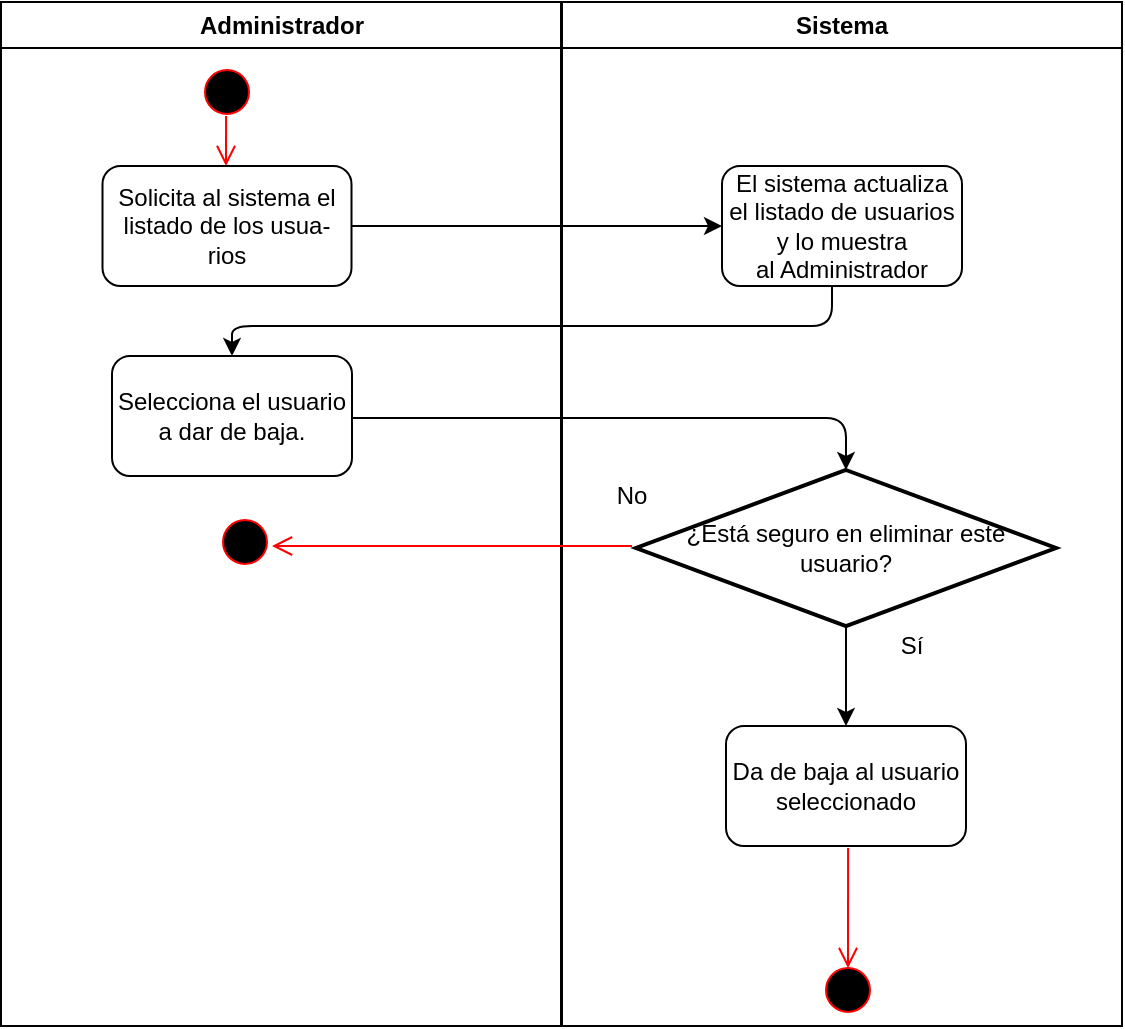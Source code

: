 <mxfile version="13.2.4" type="device" pages="2"><diagram name="Page-1" id="e7e014a7-5840-1c2e-5031-d8a46d1fe8dd"><mxGraphModel dx="1422" dy="825" grid="1" gridSize="10" guides="1" tooltips="1" connect="1" arrows="1" fold="1" page="1" pageScale="1" pageWidth="1169" pageHeight="826" background="#ffffff" math="0" shadow="0"><root><mxCell id="0"/><mxCell id="1" parent="0"/><mxCell id="2" value="Administrador" style="swimlane;whiteSpace=wrap" parent="1" vertex="1"><mxGeometry x="164.5" y="128" width="280" height="512" as="geometry"/></mxCell><mxCell id="5" value="" style="ellipse;shape=startState;fillColor=#000000;strokeColor=#ff0000;" parent="2" vertex="1"><mxGeometry x="98" y="30" width="30" height="30" as="geometry"/></mxCell><mxCell id="6" value="" style="edgeStyle=elbowEdgeStyle;elbow=horizontal;verticalAlign=bottom;endArrow=open;endSize=8;strokeColor=#FF0000;endFill=1;rounded=0;" parent="2" edge="1"><mxGeometry x="99.03" y="35" as="geometry"><mxPoint x="112.5" y="82" as="targetPoint"/><mxPoint x="112.53" y="57" as="sourcePoint"/></mxGeometry></mxCell><mxCell id="SyfEIAIYboRkE3hGI0hg-6" value="&lt;div&gt;Solicita al sistema el listado de los usua-&lt;/div&gt;&lt;div&gt;rios&lt;/div&gt;" style="rounded=1;whiteSpace=wrap;html=1;" vertex="1" parent="2"><mxGeometry x="50.75" y="82" width="124.5" height="60" as="geometry"/></mxCell><mxCell id="SyfEIAIYboRkE3hGI0hg-9" value="Selecciona el usuario a dar de baja." style="rounded=1;whiteSpace=wrap;html=1;" vertex="1" parent="2"><mxGeometry x="55.5" y="177" width="120" height="60" as="geometry"/></mxCell><mxCell id="SyfEIAIYboRkE3hGI0hg-16" value="" style="ellipse;shape=startState;fillColor=#000000;strokeColor=#ff0000;" vertex="1" parent="2"><mxGeometry x="107" y="255" width="30" height="30" as="geometry"/></mxCell><mxCell id="4" value="Sistema" style="swimlane;whiteSpace=wrap" parent="1" vertex="1"><mxGeometry x="445" y="128" width="280" height="512" as="geometry"/></mxCell><mxCell id="SyfEIAIYboRkE3hGI0hg-7" value="&lt;div&gt;El sistema actualiza el listado de usuarios y lo muestra&lt;/div&gt;&lt;div&gt;al Administrador&lt;/div&gt;" style="rounded=1;whiteSpace=wrap;html=1;" vertex="1" parent="4"><mxGeometry x="80" y="82" width="120" height="60" as="geometry"/></mxCell><mxCell id="SyfEIAIYboRkE3hGI0hg-10" value="" style="endArrow=classic;html=1;entryX=0.5;entryY=0;entryDx=0;entryDy=0;" edge="1" parent="4" target="SyfEIAIYboRkE3hGI0hg-9"><mxGeometry width="50" height="50" relative="1" as="geometry"><mxPoint x="135" y="142" as="sourcePoint"/><mxPoint x="-455" y="162" as="targetPoint"/><Array as="points"><mxPoint x="135" y="162"/><mxPoint x="-165" y="162"/></Array></mxGeometry></mxCell><mxCell id="SyfEIAIYboRkE3hGI0hg-11" value="¿Está seguro en eliminar este usuario?" style="strokeWidth=2;html=1;shape=mxgraph.flowchart.decision;whiteSpace=wrap;" vertex="1" parent="4"><mxGeometry x="37" y="234" width="210" height="78" as="geometry"/></mxCell><mxCell id="SyfEIAIYboRkE3hGI0hg-17" value="Da de baja al usuario seleccionado" style="rounded=1;whiteSpace=wrap;html=1;" vertex="1" parent="4"><mxGeometry x="82" y="362" width="120" height="60" as="geometry"/></mxCell><mxCell id="SyfEIAIYboRkE3hGI0hg-18" value="" style="endArrow=classic;html=1;entryX=0.5;entryY=0;entryDx=0;entryDy=0;" edge="1" parent="4" source="SyfEIAIYboRkE3hGI0hg-11" target="SyfEIAIYboRkE3hGI0hg-17"><mxGeometry width="50" height="50" relative="1" as="geometry"><mxPoint x="85" y="282" as="sourcePoint"/><mxPoint x="135" y="232" as="targetPoint"/></mxGeometry></mxCell><mxCell id="SyfEIAIYboRkE3hGI0hg-19" value="No" style="text;html=1;strokeColor=none;fillColor=none;align=center;verticalAlign=middle;whiteSpace=wrap;rounded=0;" vertex="1" parent="4"><mxGeometry x="15" y="237" width="40" height="20" as="geometry"/></mxCell><mxCell id="SyfEIAIYboRkE3hGI0hg-20" value="Sí" style="text;html=1;strokeColor=none;fillColor=none;align=center;verticalAlign=middle;whiteSpace=wrap;rounded=0;" vertex="1" parent="4"><mxGeometry x="155" y="312" width="40" height="20" as="geometry"/></mxCell><mxCell id="SyfEIAIYboRkE3hGI0hg-23" value="" style="edgeStyle=elbowEdgeStyle;elbow=horizontal;verticalAlign=bottom;endArrow=open;endSize=8;strokeColor=#FF0000;endFill=1;rounded=0;" edge="1" parent="4"><mxGeometry x="-34.97" y="273" as="geometry"><mxPoint x="143" y="483" as="targetPoint"/><mxPoint x="143.03" y="423" as="sourcePoint"/><Array as="points"><mxPoint x="143" y="413"/></Array></mxGeometry></mxCell><mxCell id="SyfEIAIYboRkE3hGI0hg-24" value="" style="ellipse;shape=startState;fillColor=#000000;strokeColor=#ff0000;" vertex="1" parent="4"><mxGeometry x="128" y="479" width="30" height="30" as="geometry"/></mxCell><mxCell id="SyfEIAIYboRkE3hGI0hg-8" value="" style="endArrow=classic;html=1;entryX=0;entryY=0.5;entryDx=0;entryDy=0;exitX=1;exitY=0.5;exitDx=0;exitDy=0;" edge="1" parent="1" source="SyfEIAIYboRkE3hGI0hg-6" target="SyfEIAIYboRkE3hGI0hg-7"><mxGeometry width="50" height="50" relative="1" as="geometry"><mxPoint x="330" y="380" as="sourcePoint"/><mxPoint x="380" y="330" as="targetPoint"/></mxGeometry></mxCell><mxCell id="SyfEIAIYboRkE3hGI0hg-12" value="" style="endArrow=classic;html=1;" edge="1" parent="1" target="SyfEIAIYboRkE3hGI0hg-11"><mxGeometry width="50" height="50" relative="1" as="geometry"><mxPoint x="340" y="336" as="sourcePoint"/><mxPoint x="830" y="336" as="targetPoint"/><Array as="points"><mxPoint x="587" y="336"/></Array></mxGeometry></mxCell><mxCell id="SyfEIAIYboRkE3hGI0hg-15" value="" style="edgeStyle=elbowEdgeStyle;elbow=horizontal;verticalAlign=bottom;endArrow=open;endSize=8;strokeColor=#FF0000;endFill=1;rounded=0;" edge="1" parent="1"><mxGeometry x="212.0" y="250" as="geometry"><mxPoint x="300" y="400" as="targetPoint"/><mxPoint x="480" y="400" as="sourcePoint"/></mxGeometry></mxCell></root></mxGraphModel></diagram><diagram id="8rwTyNmFA3mWkmcI-ogE" name="Page-2"><mxGraphModel dx="1422" dy="825" grid="1" gridSize="10" guides="1" tooltips="1" connect="1" arrows="1" fold="1" page="1" pageScale="1" pageWidth="827" pageHeight="1169" math="0" shadow="0"><root><mxCell id="Wn_3MOwoYeDGm6HwWkA4-0"/><mxCell id="Wn_3MOwoYeDGm6HwWkA4-1" parent="Wn_3MOwoYeDGm6HwWkA4-0"/></root></mxGraphModel></diagram></mxfile>